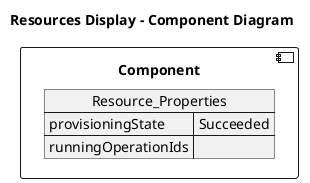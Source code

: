 @startuml

title Resources Display - Component Diagram

component Component {

json  Resource_Properties {
  "provisioningState": "Succeeded",
  "runningOperationIds": []
}
}
@enduml
